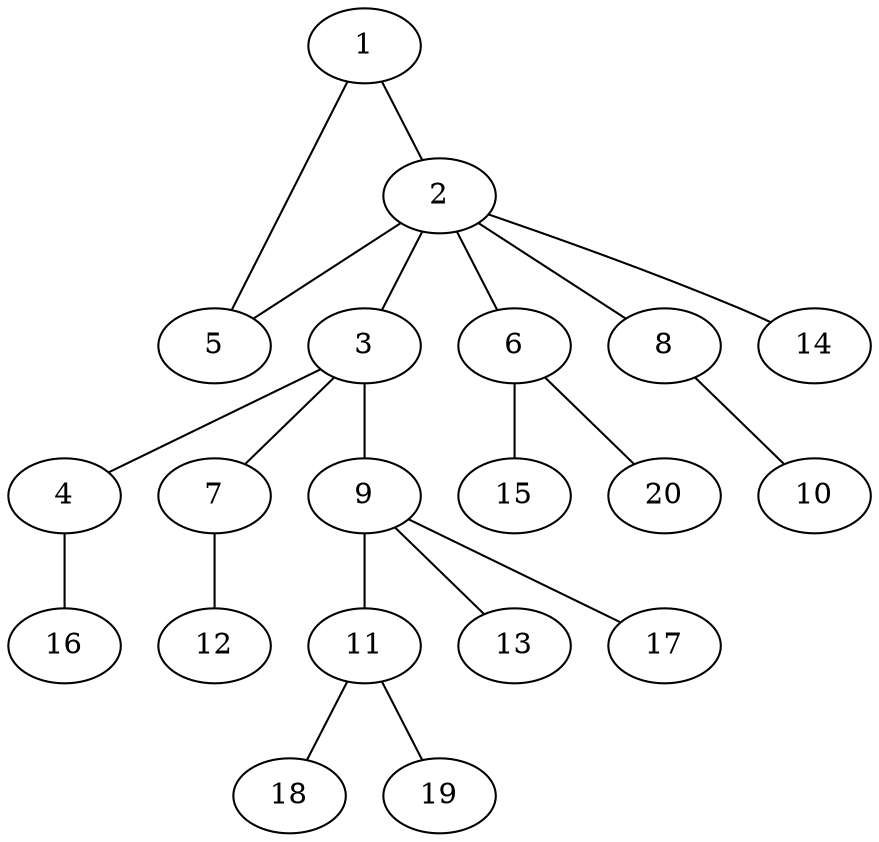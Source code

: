 graph graphname {1--2
1--5
2--3
2--5
2--6
2--8
2--14
3--4
3--7
3--9
4--16
6--15
6--20
7--12
8--10
9--11
9--13
9--17
11--18
11--19
}